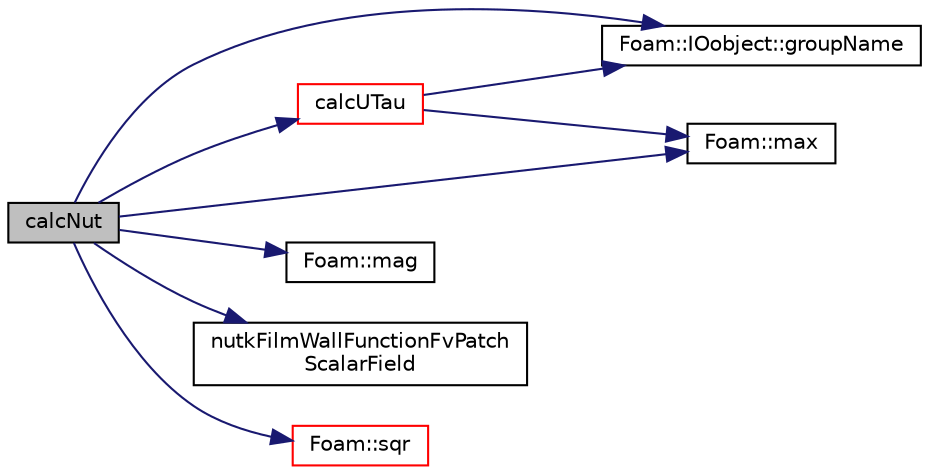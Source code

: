 digraph "calcNut"
{
  bgcolor="transparent";
  edge [fontname="Helvetica",fontsize="10",labelfontname="Helvetica",labelfontsize="10"];
  node [fontname="Helvetica",fontsize="10",shape=record];
  rankdir="LR";
  Node16 [label="calcNut",height=0.2,width=0.4,color="black", fillcolor="grey75", style="filled", fontcolor="black"];
  Node16 -> Node17 [color="midnightblue",fontsize="10",style="solid",fontname="Helvetica"];
  Node17 [label="calcUTau",height=0.2,width=0.4,color="red",URL="$a30113.html#a24807ec3405a761fb6380573614a3040",tooltip="Calculate the friction velocity. "];
  Node17 -> Node31 [color="midnightblue",fontsize="10",style="solid",fontname="Helvetica"];
  Node31 [label="Foam::IOobject::groupName",height=0.2,width=0.4,color="black",URL="$a27249.html#ad5705e6da2a025ad75b4cf5d748d7d30"];
  Node17 -> Node35 [color="midnightblue",fontsize="10",style="solid",fontname="Helvetica"];
  Node35 [label="Foam::max",height=0.2,width=0.4,color="black",URL="$a21851.html#ac993e906cf2774ae77e666bc24e81733"];
  Node16 -> Node31 [color="midnightblue",fontsize="10",style="solid",fontname="Helvetica"];
  Node16 -> Node36 [color="midnightblue",fontsize="10",style="solid",fontname="Helvetica"];
  Node36 [label="Foam::mag",height=0.2,width=0.4,color="black",URL="$a21851.html#a929da2a3fdcf3dacbbe0487d3a330dae"];
  Node16 -> Node35 [color="midnightblue",fontsize="10",style="solid",fontname="Helvetica"];
  Node16 -> Node37 [color="midnightblue",fontsize="10",style="solid",fontname="Helvetica"];
  Node37 [label="nutkFilmWallFunctionFvPatch\lScalarField",height=0.2,width=0.4,color="black",URL="$a30113.html#aabe5afe6eb3c6c561266abd2f7e8a0bf",tooltip="Construct from patch and internal field. "];
  Node16 -> Node38 [color="midnightblue",fontsize="10",style="solid",fontname="Helvetica"];
  Node38 [label="Foam::sqr",height=0.2,width=0.4,color="red",URL="$a21851.html#a277dc11c581d53826ab5090b08f3b17b"];
}
